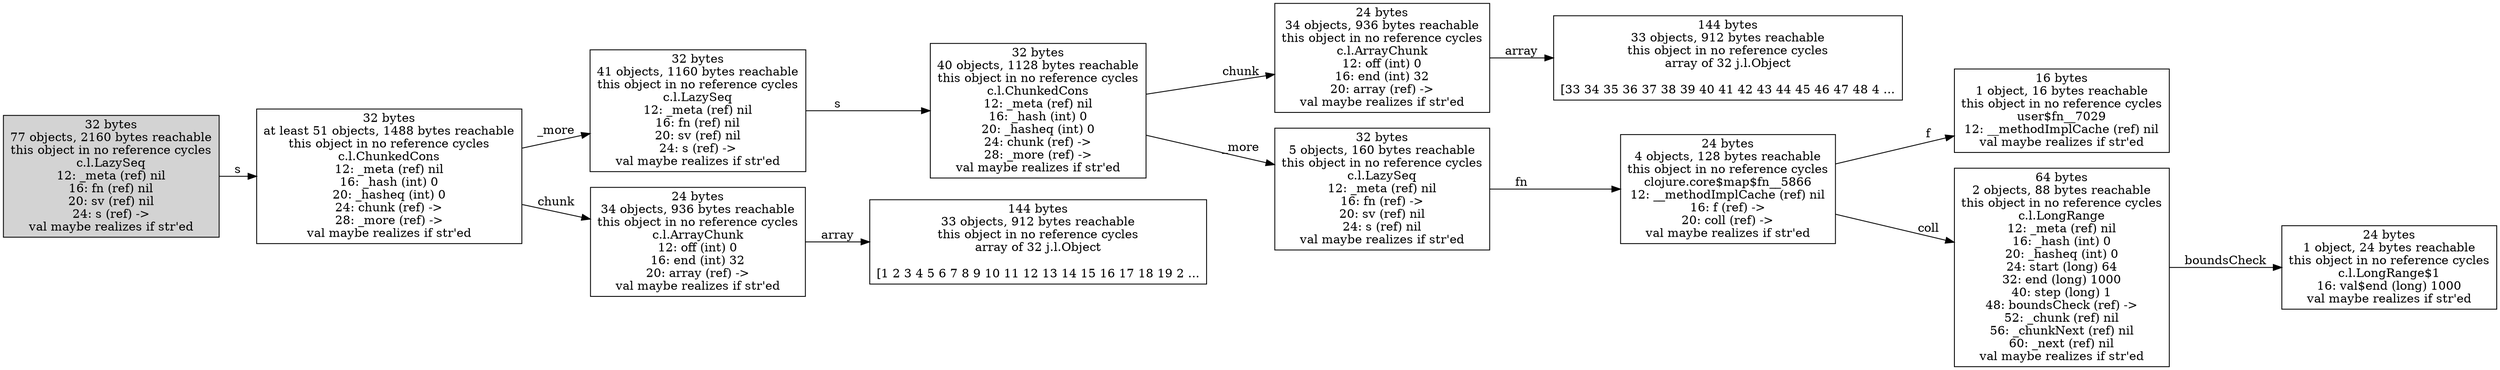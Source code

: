 digraph {
graph [layout=dot,rankdir=LR];
"31898530784" ["scc-num-nodes"=1,label="32 bytes
at least 51 objects, 1488 bytes reachable
this object in no reference cycles
c.l.ChunkedCons
12: _meta (ref) nil
16: _hash (int) 0
20: _hasheq (int) 0
24: chunk (ref) ->
28: _more (ref) ->
val maybe realizes if str'ed",shape=box];
"31971360264" ["scc-num-nodes"=1,label="24 bytes
34 objects, 936 bytes reachable
this object in no reference cycles
c.l.ArrayChunk
12: off (int) 0
16: end (int) 32
20: array (ref) ->
val maybe realizes if str'ed",shape=box];
"31896926152" ["scc-num-nodes"=1,label="16 bytes
1 object, 16 bytes reachable
this object in no reference cycles
user$fn__7029
12: __methodImplCache (ref) nil
val maybe realizes if str'ed",shape=box];
"31971321464" ["scc-num-nodes"=1,label="144 bytes
33 objects, 912 bytes reachable
this object in no reference cycles
array of 32 j.l.Object

[33 34 35 36 37 38 39 40 41 42 43 44 45 46 47 48 4 ...",shape=box];
"31971360320" ["scc-num-nodes"=1,label="24 bytes
4 objects, 128 bytes reachable
this object in no reference cycles
clojure.core$map$fn__5866
12: __methodImplCache (ref) nil
16: f (ref) ->
20: coll (ref) ->
val maybe realizes if str'ed",shape=box];
"31898530728" ["scc-num-nodes"=1,label="32 bytes
41 objects, 1160 bytes reachable
this object in no reference cycles
c.l.LazySeq
12: _meta (ref) nil
16: fn (ref) nil
20: sv (ref) nil
24: s (ref) ->
val maybe realizes if str'ed",shape=box];
"31898491384" ["scc-num-nodes"=1,label="144 bytes
33 objects, 912 bytes reachable
this object in no reference cycles
array of 32 j.l.Object

[1 2 3 4 5 6 7 8 9 10 11 12 13 14 15 16 17 18 19 2 ...",shape=box];
"31896926648" ["scc-num-nodes"=1,style=filled,label="32 bytes
77 objects, 2160 bytes reachable
this object in no reference cycles
c.l.LazySeq
12: _meta (ref) nil
16: fn (ref) nil
20: sv (ref) nil
24: s (ref) ->
val maybe realizes if str'ed",shape=box];
"31971360344" ["scc-num-nodes"=1,label="32 bytes
40 objects, 1128 bytes reachable
this object in no reference cycles
c.l.ChunkedCons
12: _meta (ref) nil
16: _hash (int) 0
20: _hasheq (int) 0
24: chunk (ref) ->
28: _more (ref) ->
val maybe realizes if str'ed",shape=box];
"31896926400" ["scc-num-nodes"=1,label="24 bytes
1 object, 24 bytes reachable
this object in no reference cycles
c.l.LongRange$1
16: val$end (long) 1000
val maybe realizes if str'ed",shape=box];
"31898530704" ["scc-num-nodes"=1,label="24 bytes
34 objects, 936 bytes reachable
this object in no reference cycles
c.l.ArrayChunk
12: off (int) 0
16: end (int) 32
20: array (ref) ->
val maybe realizes if str'ed",shape=box];
"31971321344" ["scc-num-nodes"=1,label="64 bytes
2 objects, 88 bytes reachable
this object in no reference cycles
c.l.LongRange
12: _meta (ref) nil
16: _hash (int) 0
20: _hasheq (int) 0
24: start (long) 64
32: end (long) 1000
40: step (long) 1
48: boundsCheck (ref) ->
52: _chunk (ref) nil
56: _chunkNext (ref) nil
60: _next (ref) nil
val maybe realizes if str'ed",shape=box];
"31971360288" ["scc-num-nodes"=1,label="32 bytes
5 objects, 160 bytes reachable
this object in no reference cycles
c.l.LazySeq
12: _meta (ref) nil
16: fn (ref) ->
20: sv (ref) nil
24: s (ref) nil
val maybe realizes if str'ed",shape=box];
"31898530784" -> "31898530704" ["field-name"=chunk,label=chunk];
"31898530784" -> "31898530728" ["field-name"=_more,label=_more];
"31971360264" -> "31971321464" ["field-name"=array,label=array];
"31971360320" -> "31896926152" ["field-name"=f,label=f];
"31971360320" -> "31971321344" ["field-name"=coll,label=coll];
"31898530728" -> "31971360344" ["field-name"=s,label=s];
"31896926648" -> "31898530784" ["field-name"=s,label=s];
"31971360344" -> "31971360264" ["field-name"=chunk,label=chunk];
"31971360344" -> "31971360288" ["field-name"=_more,label=_more];
"31898530704" -> "31898491384" ["field-name"=array,label=array];
"31971321344" -> "31896926400" ["field-name"=boundsCheck,label=boundsCheck];
"31971360288" -> "31971360320" ["field-name"=fn,label=fn];
} 
